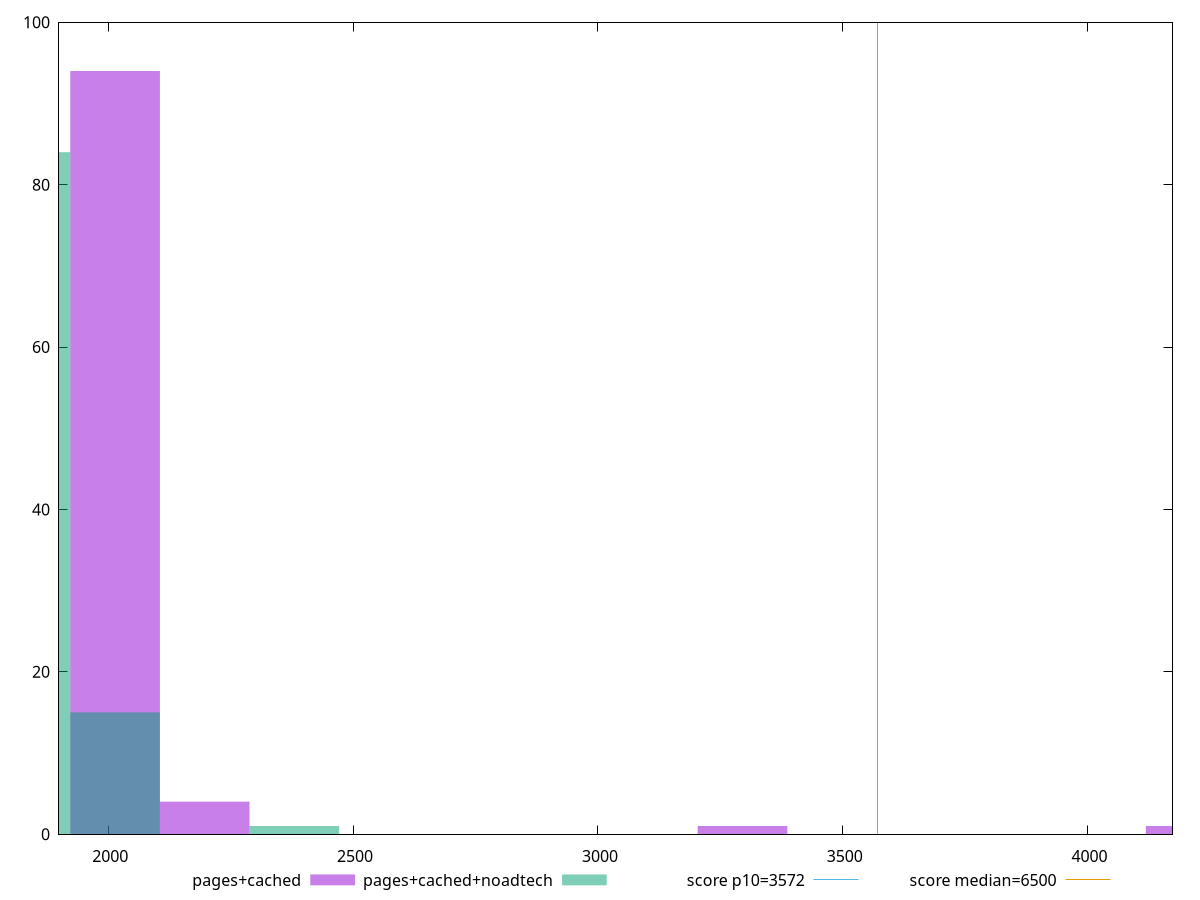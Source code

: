 reset

$pagesCached <<EOF
3295.3951372459064 1
2196.930091497271 4
2013.8525838724984 94
4210.782675369769 1
EOF

$pagesCachedNoadtech <<EOF
2380.0075991220438 1
2013.8525838724984 15
1830.7750762477258 84
EOF

set key outside below
set boxwidth 183.07750762477258
set xrange [1899.3210000000001:4173.657]
set yrange [0:100]
set trange [0:100]
set style fill transparent solid 0.5 noborder

set parametric
set terminal svg size 640, 500 enhanced background rgb 'white'
set output "report_00026_2021-02-22T21:38:55.199Z/first-cpu-idle/comparison/histogram/1_vs_2.svg"

plot $pagesCached title "pages+cached" with boxes, \
     $pagesCachedNoadtech title "pages+cached+noadtech" with boxes, \
     3572,t title "score p10=3572", \
     6500,t title "score median=6500"

reset
